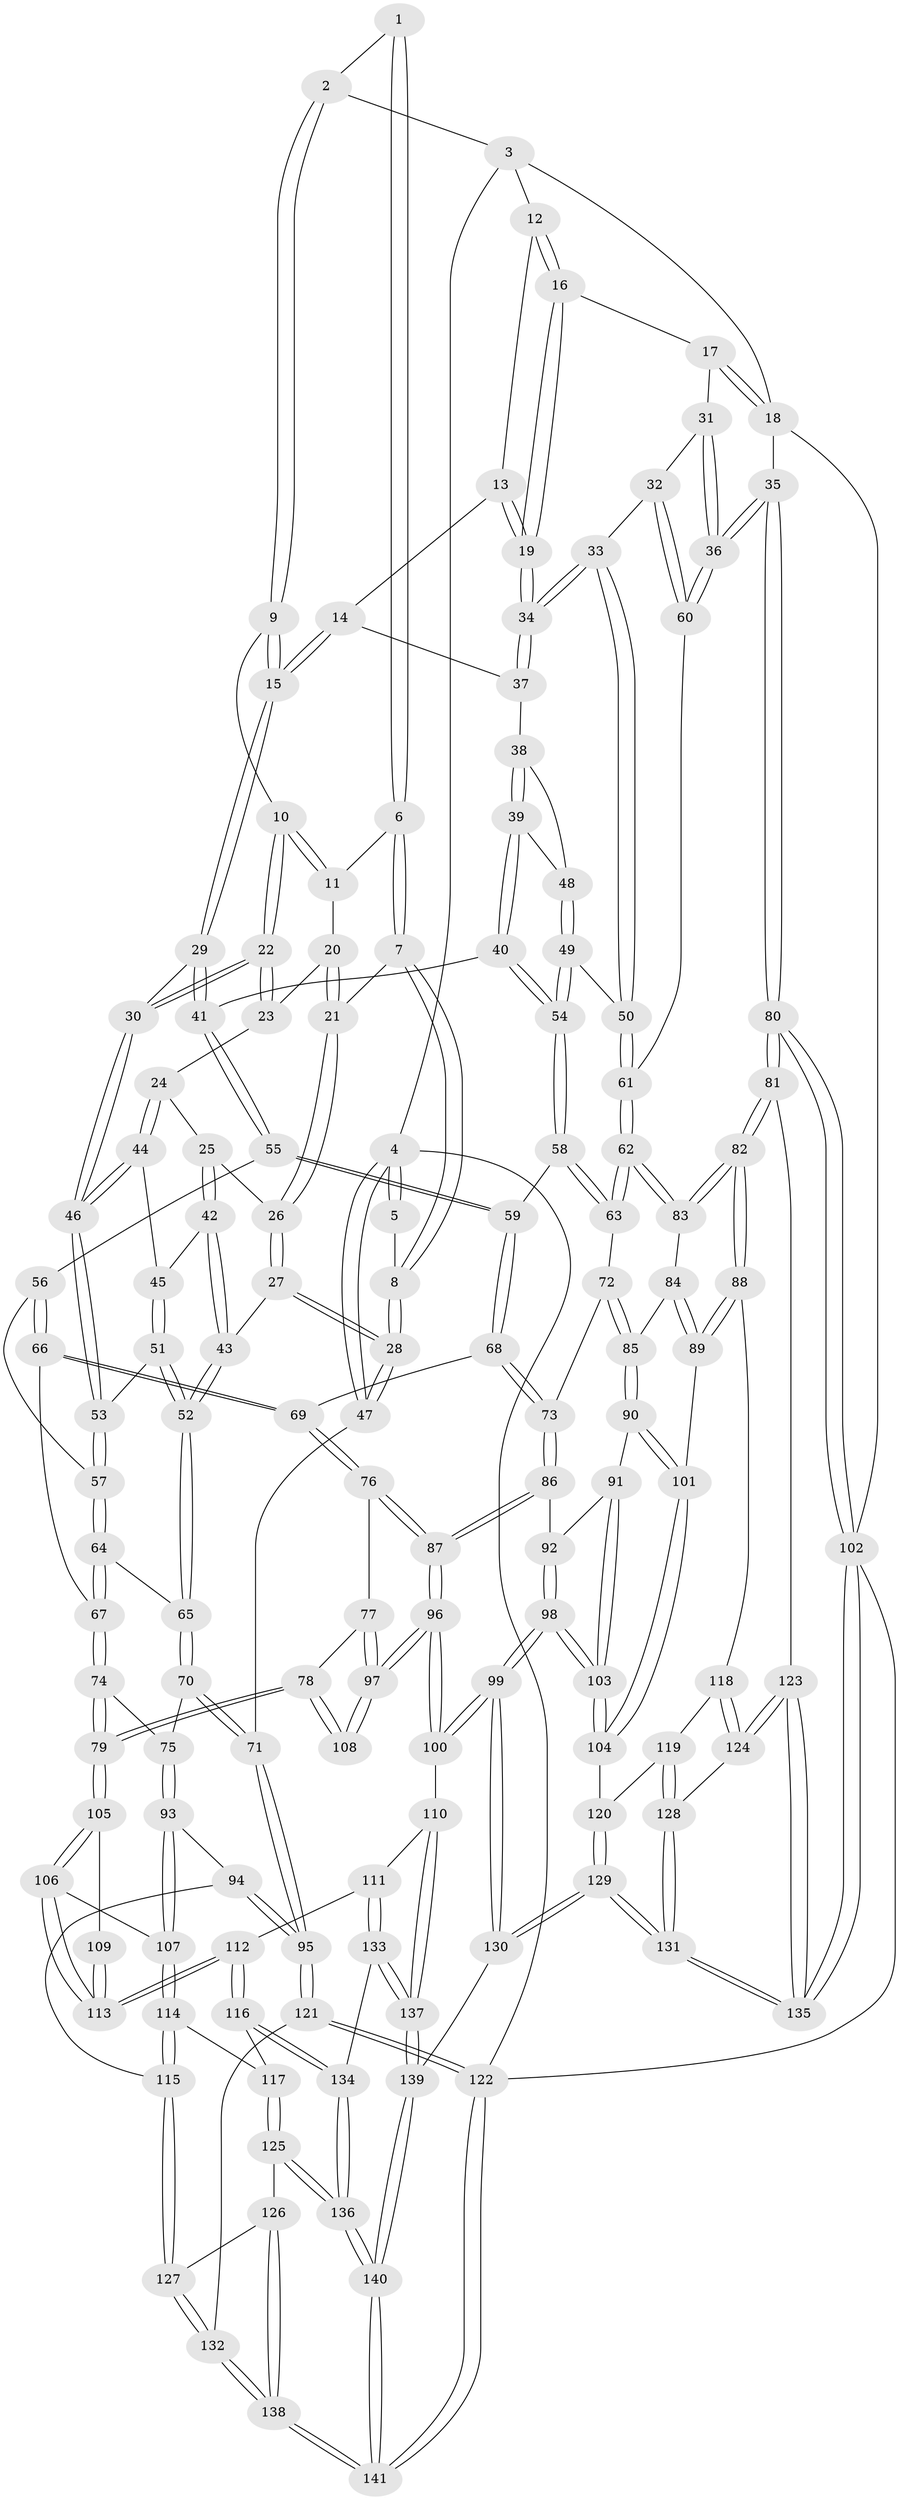 // Generated by graph-tools (version 1.1) at 2025/38/03/09/25 02:38:33]
// undirected, 141 vertices, 349 edges
graph export_dot {
graph [start="1"]
  node [color=gray90,style=filled];
  1 [pos="+0.34576940453735466+0"];
  2 [pos="+0.35817383049324686+0"];
  3 [pos="+0.7087368218761633+0"];
  4 [pos="+0+0"];
  5 [pos="+0.32772235275961764+0"];
  6 [pos="+0.24912889003686564+0.1006759502897574"];
  7 [pos="+0.10412726987307616+0.1634472698538118"];
  8 [pos="+0.02437904444277503+0.1566854276604304"];
  9 [pos="+0.4065002454554322+0.14802786466801032"];
  10 [pos="+0.3837624871109459+0.17462395201098407"];
  11 [pos="+0.25040182059873084+0.16616473010145366"];
  12 [pos="+0.7154700731431838+0"];
  13 [pos="+0.7134492326582796+0"];
  14 [pos="+0.5443517647958028+0.20745317543119776"];
  15 [pos="+0.5009741804842338+0.21792848100514634"];
  16 [pos="+0.913481208184477+0.14691771913786383"];
  17 [pos="+0.9401597618179975+0.16686180615027946"];
  18 [pos="+1+0.12588102778789725"];
  19 [pos="+0.7421078360895096+0.28870622180816036"];
  20 [pos="+0.2497445246204358+0.16977840272384703"];
  21 [pos="+0.18783480219537965+0.2051262499123766"];
  22 [pos="+0.32655412889834984+0.2650945353067959"];
  23 [pos="+0.26345722163528995+0.19483985096232823"];
  24 [pos="+0.21209892943389053+0.26109150434882256"];
  25 [pos="+0.20350827050111567+0.2582237438900788"];
  26 [pos="+0.19592326418194791+0.2470077639742745"];
  27 [pos="+0+0.28901622339161687"];
  28 [pos="+0+0.22908548756908337"];
  29 [pos="+0.4597959020210823+0.32418885536693304"];
  30 [pos="+0.323623451310234+0.30187318299092103"];
  31 [pos="+0.9360168882182944+0.18268954855806588"];
  32 [pos="+0.885466813344926+0.33154868150073036"];
  33 [pos="+0.7456859707968077+0.3025465562907308"];
  34 [pos="+0.7420704786242338+0.28913775662834384"];
  35 [pos="+1+0.48556278035840644"];
  36 [pos="+1+0.47540637205461866"];
  37 [pos="+0.5603708261822138+0.22188626919587123"];
  38 [pos="+0.5743466808509005+0.2893205413549628"];
  39 [pos="+0.5275787771049776+0.35068461751717045"];
  40 [pos="+0.5086931349853792+0.3628974082567666"];
  41 [pos="+0.4737466270377242+0.3513585879051664"];
  42 [pos="+0.14937849798785072+0.3259507705285534"];
  43 [pos="+0+0.32289137356320446"];
  44 [pos="+0.2736760013273998+0.3000590455394729"];
  45 [pos="+0.16752150163414015+0.33572475385768036"];
  46 [pos="+0.3141812765567226+0.3112467554528272"];
  47 [pos="+0+0.21904857479496315"];
  48 [pos="+0.6089588260395429+0.326983862882559"];
  49 [pos="+0.7073063034693166+0.36173538574935593"];
  50 [pos="+0.7081829454828442+0.361429962441518"];
  51 [pos="+0.21568107168628659+0.40074426234845245"];
  52 [pos="+0.10511800703667024+0.46073404908375426"];
  53 [pos="+0.29141298554913087+0.4115621999230178"];
  54 [pos="+0.5914869213471469+0.44334290838158996"];
  55 [pos="+0.4280902127282899+0.4447022759069088"];
  56 [pos="+0.4055384406548715+0.4458852394491275"];
  57 [pos="+0.2923734355763807+0.4139427822437688"];
  58 [pos="+0.5825722917397922+0.47525799394302787"];
  59 [pos="+0.4794828754109444+0.5151519990318063"];
  60 [pos="+1+0.4478502383966464"];
  61 [pos="+0.7773780519598984+0.5344728619510042"];
  62 [pos="+0.7656576610543478+0.5570466854932943"];
  63 [pos="+0.6193747574495474+0.5347569507240378"];
  64 [pos="+0.26774646049103057+0.5247824962758211"];
  65 [pos="+0.12374467134171205+0.5276023124926704"];
  66 [pos="+0.3501178568896136+0.5584458389974174"];
  67 [pos="+0.28394381260348944+0.5498336091791924"];
  68 [pos="+0.4584753346763806+0.58387136708264"];
  69 [pos="+0.4158425313950133+0.591235520121058"];
  70 [pos="+0.09064751730331569+0.5951690903483127"];
  71 [pos="+0+0.5797984021164755"];
  72 [pos="+0.5920147775610171+0.6049023148480477"];
  73 [pos="+0.49196409652103595+0.6209102169491787"];
  74 [pos="+0.2558755597471865+0.6837181118901074"];
  75 [pos="+0.10275037392655872+0.6224949543057171"];
  76 [pos="+0.3785619473043602+0.6552520073921414"];
  77 [pos="+0.33318873394016485+0.6798803079338851"];
  78 [pos="+0.2667108386117511+0.6941963955064948"];
  79 [pos="+0.26098479600130453+0.6945835952729152"];
  80 [pos="+1+0.7013976878646606"];
  81 [pos="+0.9368283012675108+0.745173948564265"];
  82 [pos="+0.8615072951774658+0.7318046823285453"];
  83 [pos="+0.7663499363597032+0.5749318050521759"];
  84 [pos="+0.6854857785382817+0.6465245124810414"];
  85 [pos="+0.6403630371228294+0.6736414832340317"];
  86 [pos="+0.495744009852119+0.6732853152711376"];
  87 [pos="+0.46171163232014073+0.7593724544930981"];
  88 [pos="+0.8337743768292215+0.7469438399974647"];
  89 [pos="+0.7773983818347177+0.7605226192460135"];
  90 [pos="+0.634505931145899+0.6987090726585862"];
  91 [pos="+0.6335683660910841+0.6996944841051937"];
  92 [pos="+0.5518500478495203+0.6898527960999473"];
  93 [pos="+0.08031379673987783+0.7141153345561618"];
  94 [pos="+0.06063413919610538+0.7494575294265987"];
  95 [pos="+0+0.7818726694809879"];
  96 [pos="+0.4605747119541249+0.7700948817691655"];
  97 [pos="+0.4226977333635937+0.7581351955028298"];
  98 [pos="+0.5613894681176982+0.8403685071837442"];
  99 [pos="+0.5225204890246996+0.8653573233474123"];
  100 [pos="+0.4840649662871084+0.8440339666826275"];
  101 [pos="+0.7603070579403693+0.7667291025285349"];
  102 [pos="+1+1"];
  103 [pos="+0.584335102649827+0.8269944719850632"];
  104 [pos="+0.6970169361855358+0.8354023342615066"];
  105 [pos="+0.2542742226688717+0.7250568088496474"];
  106 [pos="+0.2516152187191634+0.7340134630831908"];
  107 [pos="+0.23193347307834028+0.7493597467124453"];
  108 [pos="+0.3855817441286238+0.7558247138650362"];
  109 [pos="+0.36011179345026884+0.7656342309594887"];
  110 [pos="+0.40421700057308263+0.8674025824893162"];
  111 [pos="+0.3747155414248438+0.8667178837535843"];
  112 [pos="+0.33049171408195716+0.8600313752017638"];
  113 [pos="+0.3120682719932544+0.8212159648298454"];
  114 [pos="+0.17437125084116536+0.8211937983543252"];
  115 [pos="+0.12395346135771255+0.8425484335305566"];
  116 [pos="+0.28870624330586236+0.8921128782210623"];
  117 [pos="+0.20058081280019588+0.8411765441797334"];
  118 [pos="+0.8137250898463596+0.8138709755758321"];
  119 [pos="+0.7668838821904839+0.89116916190039"];
  120 [pos="+0.7160676297852466+0.8754113169481652"];
  121 [pos="+0+0.911845600461859"];
  122 [pos="+0+1"];
  123 [pos="+0.8828182699568572+0.9025644236719748"];
  124 [pos="+0.8165116798770354+0.8991821418669681"];
  125 [pos="+0.22961800927986334+0.9619912233037975"];
  126 [pos="+0.15728857166046536+0.9210106781921286"];
  127 [pos="+0.11229969704159495+0.8756730078745402"];
  128 [pos="+0.7876266733494856+0.9123913013886723"];
  129 [pos="+0.6145802074608802+1"];
  130 [pos="+0.6141767301128371+1"];
  131 [pos="+0.7648758957767797+1"];
  132 [pos="+0.08544143854416768+0.8943357966073506"];
  133 [pos="+0.34211204901163267+0.9594219934823689"];
  134 [pos="+0.2666029153786773+0.9381568806890722"];
  135 [pos="+0.9753360062740554+1"];
  136 [pos="+0.24266343110576727+0.9709387055992851"];
  137 [pos="+0.3740187425785823+1"];
  138 [pos="+0.06414103654943155+1"];
  139 [pos="+0.38771603423000717+1"];
  140 [pos="+0.25910768141633644+1"];
  141 [pos="+0.047111477142544336+1"];
  1 -- 2;
  1 -- 6;
  1 -- 6;
  2 -- 3;
  2 -- 9;
  2 -- 9;
  3 -- 4;
  3 -- 12;
  3 -- 18;
  4 -- 5;
  4 -- 5;
  4 -- 47;
  4 -- 47;
  4 -- 122;
  5 -- 8;
  6 -- 7;
  6 -- 7;
  6 -- 11;
  7 -- 8;
  7 -- 8;
  7 -- 21;
  8 -- 28;
  8 -- 28;
  9 -- 10;
  9 -- 15;
  9 -- 15;
  10 -- 11;
  10 -- 11;
  10 -- 22;
  10 -- 22;
  11 -- 20;
  12 -- 13;
  12 -- 16;
  12 -- 16;
  13 -- 14;
  13 -- 19;
  13 -- 19;
  14 -- 15;
  14 -- 15;
  14 -- 37;
  15 -- 29;
  15 -- 29;
  16 -- 17;
  16 -- 19;
  16 -- 19;
  17 -- 18;
  17 -- 18;
  17 -- 31;
  18 -- 35;
  18 -- 102;
  19 -- 34;
  19 -- 34;
  20 -- 21;
  20 -- 21;
  20 -- 23;
  21 -- 26;
  21 -- 26;
  22 -- 23;
  22 -- 23;
  22 -- 30;
  22 -- 30;
  23 -- 24;
  24 -- 25;
  24 -- 44;
  24 -- 44;
  25 -- 26;
  25 -- 42;
  25 -- 42;
  26 -- 27;
  26 -- 27;
  27 -- 28;
  27 -- 28;
  27 -- 43;
  28 -- 47;
  28 -- 47;
  29 -- 30;
  29 -- 41;
  29 -- 41;
  30 -- 46;
  30 -- 46;
  31 -- 32;
  31 -- 36;
  31 -- 36;
  32 -- 33;
  32 -- 60;
  32 -- 60;
  33 -- 34;
  33 -- 34;
  33 -- 50;
  33 -- 50;
  34 -- 37;
  34 -- 37;
  35 -- 36;
  35 -- 36;
  35 -- 80;
  35 -- 80;
  36 -- 60;
  36 -- 60;
  37 -- 38;
  38 -- 39;
  38 -- 39;
  38 -- 48;
  39 -- 40;
  39 -- 40;
  39 -- 48;
  40 -- 41;
  40 -- 54;
  40 -- 54;
  41 -- 55;
  41 -- 55;
  42 -- 43;
  42 -- 43;
  42 -- 45;
  43 -- 52;
  43 -- 52;
  44 -- 45;
  44 -- 46;
  44 -- 46;
  45 -- 51;
  45 -- 51;
  46 -- 53;
  46 -- 53;
  47 -- 71;
  48 -- 49;
  48 -- 49;
  49 -- 50;
  49 -- 54;
  49 -- 54;
  50 -- 61;
  50 -- 61;
  51 -- 52;
  51 -- 52;
  51 -- 53;
  52 -- 65;
  52 -- 65;
  53 -- 57;
  53 -- 57;
  54 -- 58;
  54 -- 58;
  55 -- 56;
  55 -- 59;
  55 -- 59;
  56 -- 57;
  56 -- 66;
  56 -- 66;
  57 -- 64;
  57 -- 64;
  58 -- 59;
  58 -- 63;
  58 -- 63;
  59 -- 68;
  59 -- 68;
  60 -- 61;
  61 -- 62;
  61 -- 62;
  62 -- 63;
  62 -- 63;
  62 -- 83;
  62 -- 83;
  63 -- 72;
  64 -- 65;
  64 -- 67;
  64 -- 67;
  65 -- 70;
  65 -- 70;
  66 -- 67;
  66 -- 69;
  66 -- 69;
  67 -- 74;
  67 -- 74;
  68 -- 69;
  68 -- 73;
  68 -- 73;
  69 -- 76;
  69 -- 76;
  70 -- 71;
  70 -- 71;
  70 -- 75;
  71 -- 95;
  71 -- 95;
  72 -- 73;
  72 -- 85;
  72 -- 85;
  73 -- 86;
  73 -- 86;
  74 -- 75;
  74 -- 79;
  74 -- 79;
  75 -- 93;
  75 -- 93;
  76 -- 77;
  76 -- 87;
  76 -- 87;
  77 -- 78;
  77 -- 97;
  77 -- 97;
  78 -- 79;
  78 -- 79;
  78 -- 108;
  78 -- 108;
  79 -- 105;
  79 -- 105;
  80 -- 81;
  80 -- 81;
  80 -- 102;
  80 -- 102;
  81 -- 82;
  81 -- 82;
  81 -- 123;
  82 -- 83;
  82 -- 83;
  82 -- 88;
  82 -- 88;
  83 -- 84;
  84 -- 85;
  84 -- 89;
  84 -- 89;
  85 -- 90;
  85 -- 90;
  86 -- 87;
  86 -- 87;
  86 -- 92;
  87 -- 96;
  87 -- 96;
  88 -- 89;
  88 -- 89;
  88 -- 118;
  89 -- 101;
  90 -- 91;
  90 -- 101;
  90 -- 101;
  91 -- 92;
  91 -- 103;
  91 -- 103;
  92 -- 98;
  92 -- 98;
  93 -- 94;
  93 -- 107;
  93 -- 107;
  94 -- 95;
  94 -- 95;
  94 -- 115;
  95 -- 121;
  95 -- 121;
  96 -- 97;
  96 -- 97;
  96 -- 100;
  96 -- 100;
  97 -- 108;
  97 -- 108;
  98 -- 99;
  98 -- 99;
  98 -- 103;
  98 -- 103;
  99 -- 100;
  99 -- 100;
  99 -- 130;
  99 -- 130;
  100 -- 110;
  101 -- 104;
  101 -- 104;
  102 -- 135;
  102 -- 135;
  102 -- 122;
  103 -- 104;
  103 -- 104;
  104 -- 120;
  105 -- 106;
  105 -- 106;
  105 -- 109;
  106 -- 107;
  106 -- 113;
  106 -- 113;
  107 -- 114;
  107 -- 114;
  109 -- 113;
  109 -- 113;
  110 -- 111;
  110 -- 137;
  110 -- 137;
  111 -- 112;
  111 -- 133;
  111 -- 133;
  112 -- 113;
  112 -- 113;
  112 -- 116;
  112 -- 116;
  114 -- 115;
  114 -- 115;
  114 -- 117;
  115 -- 127;
  115 -- 127;
  116 -- 117;
  116 -- 134;
  116 -- 134;
  117 -- 125;
  117 -- 125;
  118 -- 119;
  118 -- 124;
  118 -- 124;
  119 -- 120;
  119 -- 128;
  119 -- 128;
  120 -- 129;
  120 -- 129;
  121 -- 122;
  121 -- 122;
  121 -- 132;
  122 -- 141;
  122 -- 141;
  123 -- 124;
  123 -- 124;
  123 -- 135;
  123 -- 135;
  124 -- 128;
  125 -- 126;
  125 -- 136;
  125 -- 136;
  126 -- 127;
  126 -- 138;
  126 -- 138;
  127 -- 132;
  127 -- 132;
  128 -- 131;
  128 -- 131;
  129 -- 130;
  129 -- 130;
  129 -- 131;
  129 -- 131;
  130 -- 139;
  131 -- 135;
  131 -- 135;
  132 -- 138;
  132 -- 138;
  133 -- 134;
  133 -- 137;
  133 -- 137;
  134 -- 136;
  134 -- 136;
  136 -- 140;
  136 -- 140;
  137 -- 139;
  137 -- 139;
  138 -- 141;
  138 -- 141;
  139 -- 140;
  139 -- 140;
  140 -- 141;
  140 -- 141;
}
